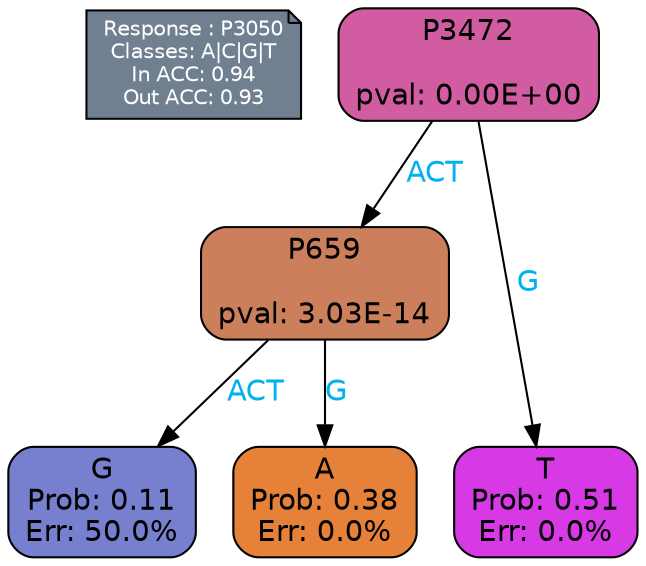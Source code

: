 digraph Tree {
node [shape=box, style="filled, rounded", color="black", fontname=helvetica] ;
graph [ranksep=equally, splines=polylines, bgcolor=transparent, dpi=600] ;
edge [fontname=helvetica] ;
LEGEND [label="Response : P3050
Classes: A|C|G|T
In ACC: 0.94
Out ACC: 0.93
",shape=note,align=left,style=filled,fillcolor="slategray",fontcolor="white",fontsize=10];1 [label="P3472

pval: 0.00E+00", fillcolor="#d15ca1"] ;
2 [label="P659

pval: 3.03E-14", fillcolor="#cb805b"] ;
3 [label="G
Prob: 0.11
Err: 50.0%", fillcolor="#7680cf"] ;
4 [label="A
Prob: 0.38
Err: 0.0%", fillcolor="#e58139"] ;
5 [label="T
Prob: 0.51
Err: 0.0%", fillcolor="#d739e5"] ;
1 -> 2 [label="ACT",fontcolor=deepskyblue2] ;
1 -> 5 [label="G",fontcolor=deepskyblue2] ;
2 -> 3 [label="ACT",fontcolor=deepskyblue2] ;
2 -> 4 [label="G",fontcolor=deepskyblue2] ;
{rank = same; 3;4;5;}{rank = same; LEGEND;1;}}